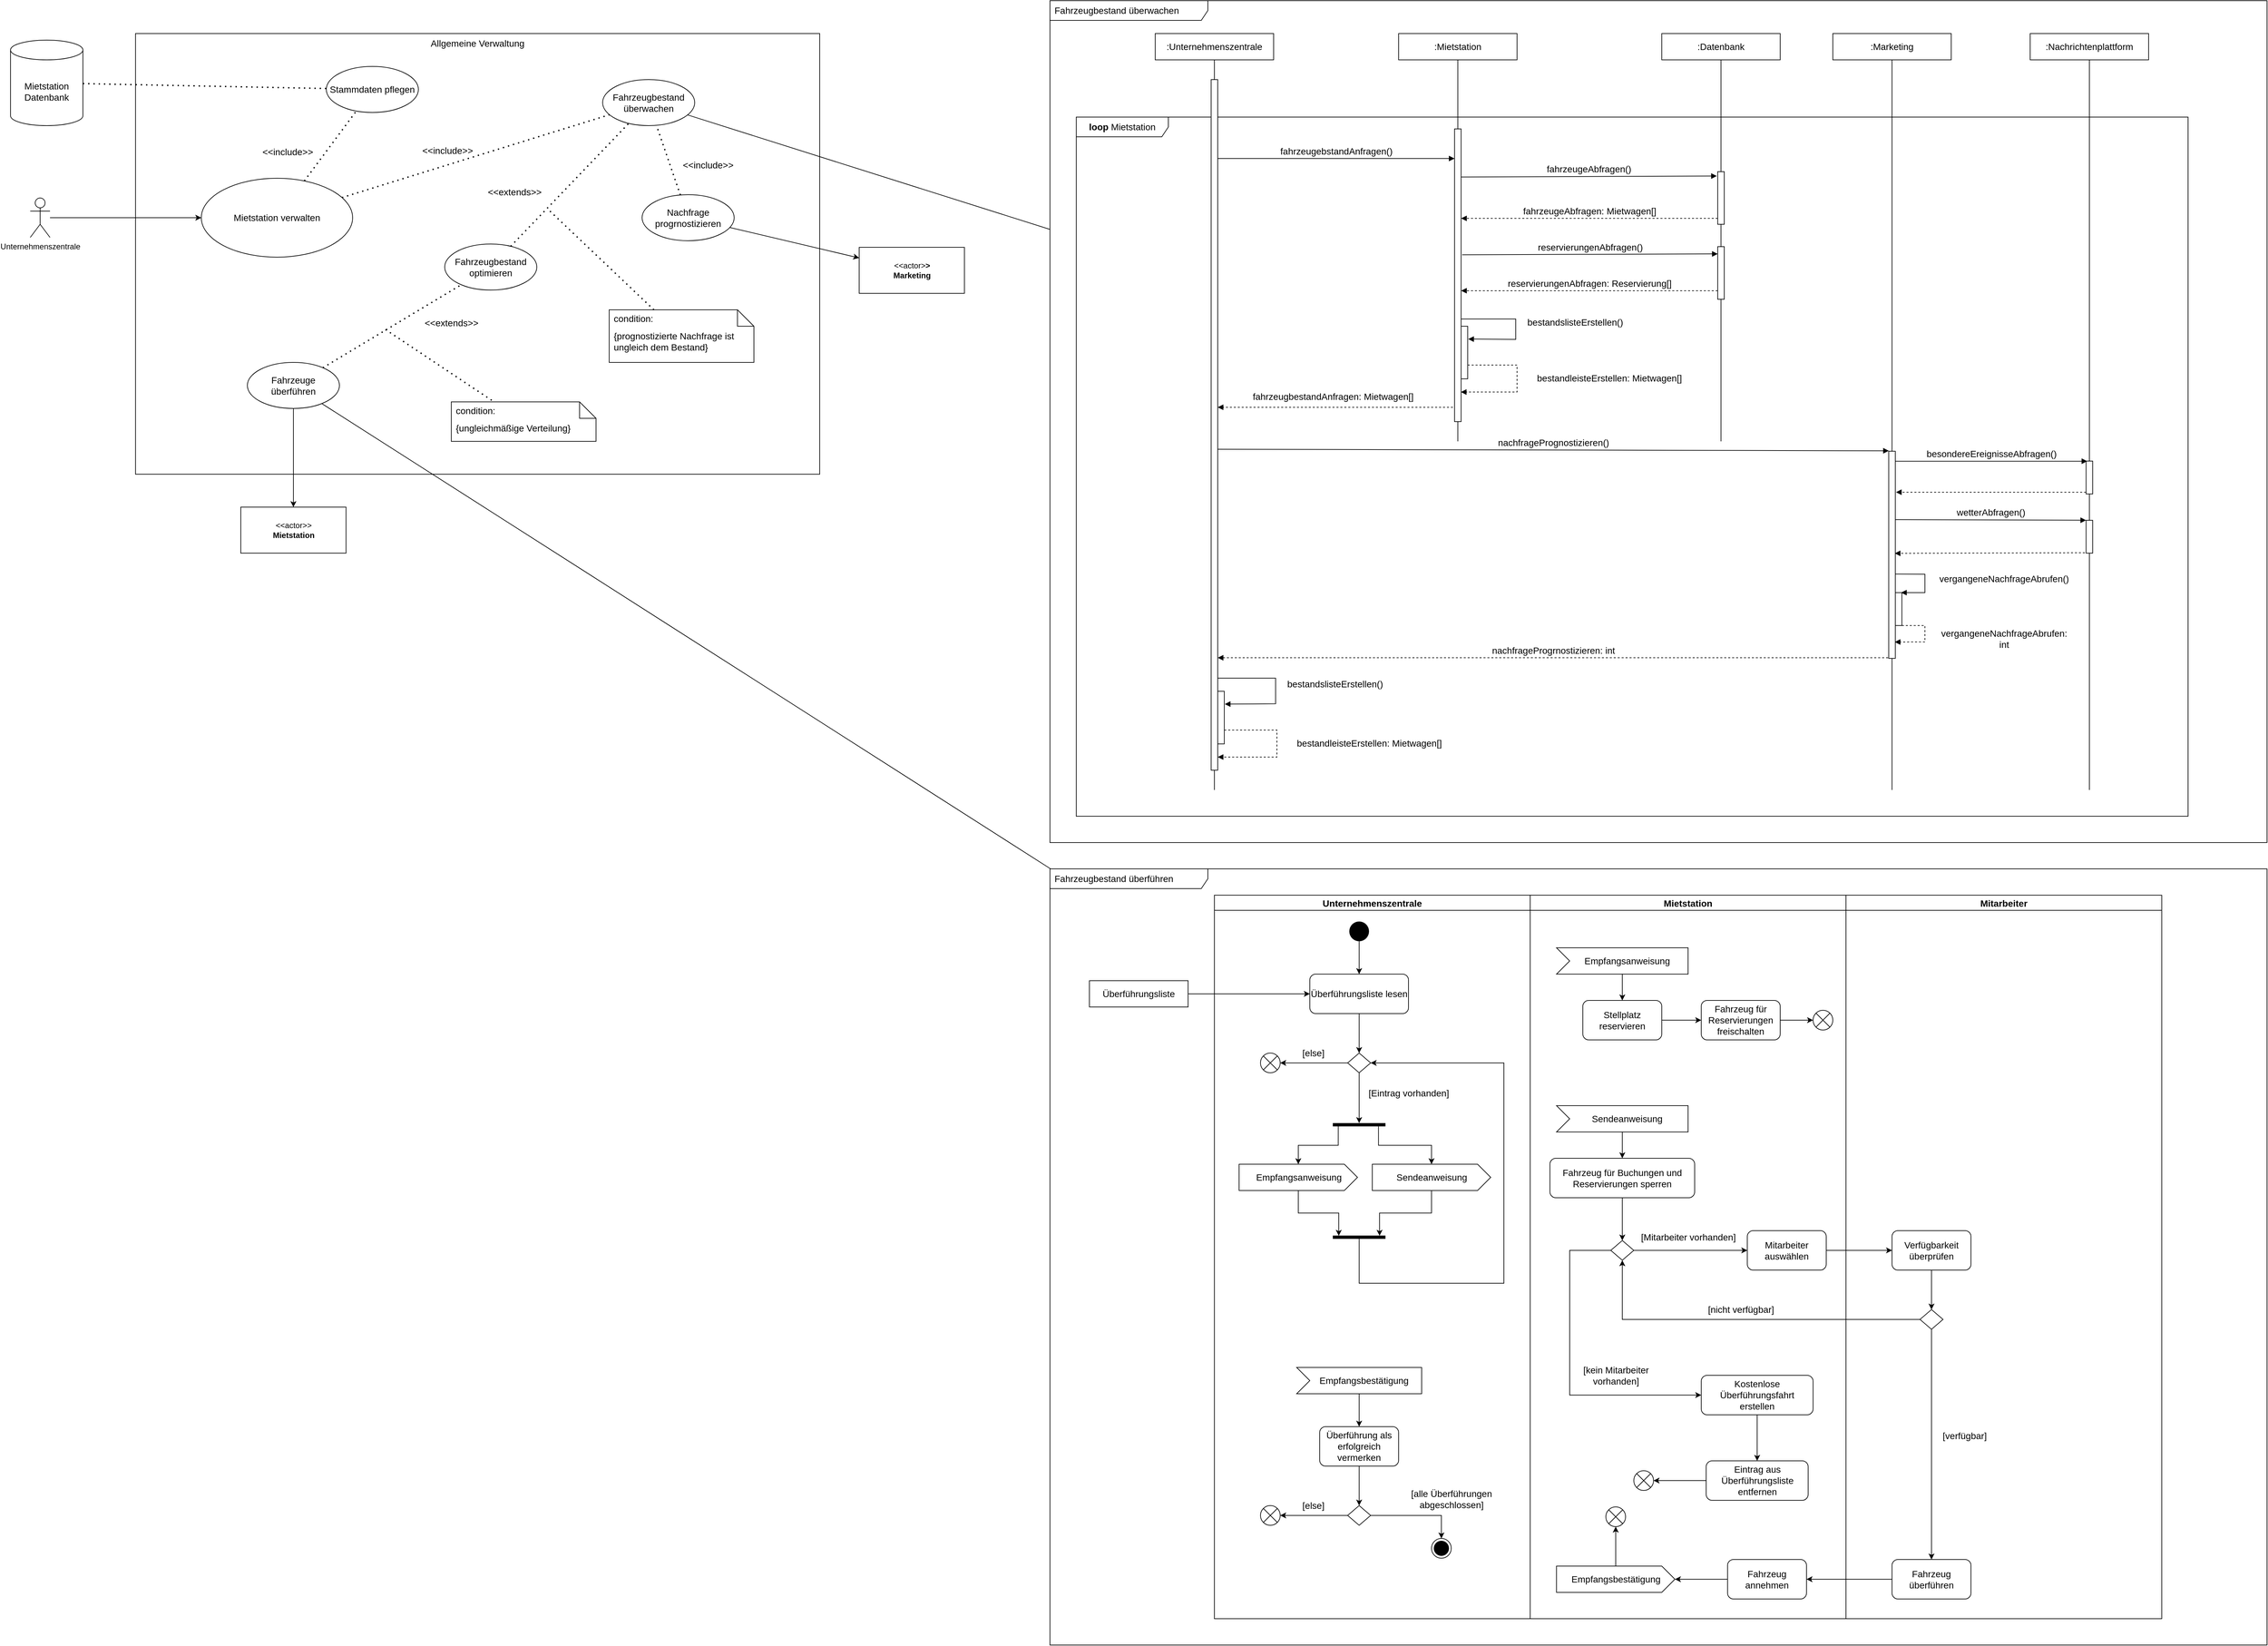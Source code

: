 <mxfile version="16.2.2" type="github">
  <diagram id="T9YhzOFRz3ybyIc2CFFb" name="Page-1">
    <mxGraphModel dx="3480" dy="1983" grid="1" gridSize="10" guides="1" tooltips="1" connect="1" arrows="1" fold="1" page="1" pageScale="1" pageWidth="4000" pageHeight="3000" math="0" shadow="0">
      <root>
        <mxCell id="0" />
        <mxCell id="1" parent="0" />
        <mxCell id="yq6vvfXI3uli9TNve_ER-16" value="Fahrzeugbestand überwachen" style="shape=umlFrame;whiteSpace=wrap;html=1;width=240;height=30;boundedLbl=1;verticalAlign=middle;align=left;spacingLeft=5;fontSize=14;" parent="1" vertex="1">
          <mxGeometry x="1630" y="40" width="1850" height="1280" as="geometry" />
        </mxCell>
        <mxCell id="yq6vvfXI3uli9TNve_ER-29" value="&lt;b&gt;loop&lt;/b&gt; Mietstation" style="shape=umlFrame;whiteSpace=wrap;html=1;fontSize=14;width=140;height=30;" parent="1" vertex="1">
          <mxGeometry x="1670" y="217" width="1690" height="1063" as="geometry" />
        </mxCell>
        <mxCell id="vpkyE2I-De3JcrigjXew-1" value="Unternehmenszentrale" style="shape=umlActor;verticalLabelPosition=bottom;verticalAlign=top;html=1;" parent="1" vertex="1">
          <mxGeometry x="80" y="340" width="30" height="60" as="geometry" />
        </mxCell>
        <mxCell id="vpkyE2I-De3JcrigjXew-2" value="Allgemeine Verwaltung" style="rounded=0;whiteSpace=wrap;html=1;verticalAlign=top;fontSize=14;" parent="1" vertex="1">
          <mxGeometry x="240" y="90" width="1040" height="670" as="geometry" />
        </mxCell>
        <mxCell id="vpkyE2I-De3JcrigjXew-8" value="Stammdaten pflegen" style="ellipse;whiteSpace=wrap;html=1;fontSize=14;" parent="1" vertex="1">
          <mxGeometry x="530" y="140" width="140" height="70" as="geometry" />
        </mxCell>
        <mxCell id="vpkyE2I-De3JcrigjXew-9" value="" style="endArrow=classic;html=1;rounded=0;fontSize=14;" parent="1" source="vpkyE2I-De3JcrigjXew-1" target="vpkyE2I-De3JcrigjXew-19" edge="1">
          <mxGeometry width="50" height="50" relative="1" as="geometry">
            <mxPoint x="680" y="440" as="sourcePoint" />
            <mxPoint x="300" y="269.861" as="targetPoint" />
          </mxGeometry>
        </mxCell>
        <mxCell id="vpkyE2I-De3JcrigjXew-10" value="Fahrzeugbestand überwachen" style="ellipse;whiteSpace=wrap;html=1;fontSize=14;" parent="1" vertex="1">
          <mxGeometry x="950" y="160" width="140" height="70" as="geometry" />
        </mxCell>
        <mxCell id="vpkyE2I-De3JcrigjXew-11" value="Fahrzeugbestand optimieren" style="ellipse;whiteSpace=wrap;html=1;fontSize=14;" parent="1" vertex="1">
          <mxGeometry x="710" y="410" width="140" height="70" as="geometry" />
        </mxCell>
        <mxCell id="vpkyE2I-De3JcrigjXew-12" value="Fahrzeuge überführen" style="ellipse;whiteSpace=wrap;html=1;fontSize=14;" parent="1" vertex="1">
          <mxGeometry x="410" y="590" width="140" height="70" as="geometry" />
        </mxCell>
        <mxCell id="vpkyE2I-De3JcrigjXew-13" value="&amp;lt;&amp;lt;include&amp;gt;&amp;gt;" style="endArrow=none;dashed=1;html=1;dashPattern=1 3;strokeWidth=2;rounded=0;fontSize=14;" parent="1" source="vpkyE2I-De3JcrigjXew-19" target="vpkyE2I-De3JcrigjXew-8" edge="1">
          <mxGeometry x="-0.706" y="48" width="50" height="50" relative="1" as="geometry">
            <mxPoint x="537.727" y="280" as="sourcePoint" />
            <mxPoint x="730" y="440" as="targetPoint" />
            <mxPoint x="1" as="offset" />
          </mxGeometry>
        </mxCell>
        <mxCell id="vpkyE2I-De3JcrigjXew-14" value="&amp;lt;&amp;lt;include&amp;gt;&amp;gt;" style="endArrow=none;dashed=1;html=1;dashPattern=1 3;strokeWidth=2;rounded=0;fontSize=14;" parent="1" source="vpkyE2I-De3JcrigjXew-19" target="vpkyE2I-De3JcrigjXew-10" edge="1">
          <mxGeometry x="-0.183" y="21" width="50" height="50" relative="1" as="geometry">
            <mxPoint x="610" y="348.133" as="sourcePoint" />
            <mxPoint x="730" y="440" as="targetPoint" />
            <mxPoint as="offset" />
          </mxGeometry>
        </mxCell>
        <mxCell id="vpkyE2I-De3JcrigjXew-16" value="&amp;lt;&amp;lt;extends&amp;gt;&amp;gt;" style="endArrow=none;dashed=1;html=1;dashPattern=1 3;strokeWidth=2;rounded=0;fontSize=14;" parent="1" source="vpkyE2I-De3JcrigjXew-12" target="vpkyE2I-De3JcrigjXew-11" edge="1">
          <mxGeometry x="0.65" y="-42" width="50" height="50" relative="1" as="geometry">
            <mxPoint x="680" y="490" as="sourcePoint" />
            <mxPoint x="730" y="440" as="targetPoint" />
            <mxPoint as="offset" />
          </mxGeometry>
        </mxCell>
        <mxCell id="vpkyE2I-De3JcrigjXew-17" value="&amp;lt;&amp;lt;include&amp;gt;&amp;gt;" style="endArrow=none;dashed=1;html=1;dashPattern=1 3;strokeWidth=2;rounded=0;fontSize=14;startArrow=none;" parent="1" source="yq6vvfXI3uli9TNve_ER-58" target="vpkyE2I-De3JcrigjXew-10" edge="1">
          <mxGeometry x="-0.474" y="-54" width="50" height="50" relative="1" as="geometry">
            <mxPoint x="680" y="490" as="sourcePoint" />
            <mxPoint x="596.707" y="420" as="targetPoint" />
            <mxPoint as="offset" />
          </mxGeometry>
        </mxCell>
        <mxCell id="vpkyE2I-De3JcrigjXew-19" value="Mietstation verwalten" style="ellipse;whiteSpace=wrap;html=1;fontSize=14;" parent="1" vertex="1">
          <mxGeometry x="340" y="310" width="230" height="120" as="geometry" />
        </mxCell>
        <mxCell id="vpkyE2I-De3JcrigjXew-20" value="{ungleichmäßige Verteilung}" style="shape=note2;boundedLbl=1;whiteSpace=wrap;html=1;size=25;verticalAlign=top;align=left;spacingLeft=5;fontSize=14;" parent="1" vertex="1">
          <mxGeometry x="720" y="650" width="220" height="60" as="geometry" />
        </mxCell>
        <mxCell id="vpkyE2I-De3JcrigjXew-21" value="condition:" style="resizeWidth=1;part=1;strokeColor=none;fillColor=none;align=left;spacingLeft=5;fontSize=14;" parent="vpkyE2I-De3JcrigjXew-20" vertex="1">
          <mxGeometry width="220" height="25" relative="1" as="geometry" />
        </mxCell>
        <mxCell id="vpkyE2I-De3JcrigjXew-22" value="" style="endArrow=none;dashed=1;html=1;dashPattern=1 3;strokeWidth=2;rounded=0;fontSize=14;startArrow=none;startFill=0;" parent="1" target="vpkyE2I-De3JcrigjXew-20" edge="1">
          <mxGeometry width="50" height="50" relative="1" as="geometry">
            <mxPoint x="620" y="540" as="sourcePoint" />
            <mxPoint x="730" y="440" as="targetPoint" />
          </mxGeometry>
        </mxCell>
        <mxCell id="vpkyE2I-De3JcrigjXew-23" value="{prognostizierte Nachfrage ist ungleich dem Bestand}" style="shape=note2;boundedLbl=1;whiteSpace=wrap;html=1;size=25;verticalAlign=top;align=left;spacingLeft=5;fontSize=14;" parent="1" vertex="1">
          <mxGeometry x="960" y="510" width="220" height="80" as="geometry" />
        </mxCell>
        <mxCell id="vpkyE2I-De3JcrigjXew-24" value="condition:" style="resizeWidth=1;part=1;strokeColor=none;fillColor=none;align=left;spacingLeft=5;fontSize=14;" parent="vpkyE2I-De3JcrigjXew-23" vertex="1">
          <mxGeometry width="220" height="25" relative="1" as="geometry" />
        </mxCell>
        <mxCell id="vpkyE2I-De3JcrigjXew-25" value="" style="endArrow=none;dashed=1;html=1;dashPattern=1 3;strokeWidth=2;rounded=0;fontSize=14;" parent="1" target="vpkyE2I-De3JcrigjXew-23" edge="1">
          <mxGeometry width="50" height="50" relative="1" as="geometry">
            <mxPoint x="870" y="360" as="sourcePoint" />
            <mxPoint x="790" y="480" as="targetPoint" />
          </mxGeometry>
        </mxCell>
        <mxCell id="yq6vvfXI3uli9TNve_ER-6" value="&amp;lt;&amp;lt;actor&amp;gt;&amp;gt;&lt;br&gt;&lt;b&gt;Mietstation&lt;/b&gt;" style="text;html=1;align=center;verticalAlign=middle;dashed=0;fillColor=#ffffff;strokeColor=#000000;" parent="1" vertex="1">
          <mxGeometry x="400" y="810" width="160" height="70" as="geometry" />
        </mxCell>
        <mxCell id="yq6vvfXI3uli9TNve_ER-11" value="&lt;div&gt;Mietstation&lt;br&gt;&lt;/div&gt;&lt;div&gt;Datenbank&lt;/div&gt;" style="shape=cylinder3;whiteSpace=wrap;html=1;boundedLbl=1;backgroundOutline=1;size=15;fontSize=14;" parent="1" vertex="1">
          <mxGeometry x="50" y="100" width="110" height="130" as="geometry" />
        </mxCell>
        <mxCell id="yq6vvfXI3uli9TNve_ER-12" value="" style="endArrow=none;dashed=1;html=1;dashPattern=1 3;strokeWidth=2;rounded=0;fontSize=14;" parent="1" source="yq6vvfXI3uli9TNve_ER-11" target="vpkyE2I-De3JcrigjXew-8" edge="1">
          <mxGeometry width="50" height="50" relative="1" as="geometry">
            <mxPoint x="520" y="260" as="sourcePoint" />
            <mxPoint x="570" y="210" as="targetPoint" />
          </mxGeometry>
        </mxCell>
        <mxCell id="yq6vvfXI3uli9TNve_ER-14" value="" style="endArrow=none;html=1;rounded=0;fontSize=14;" parent="1" source="yq6vvfXI3uli9TNve_ER-16" target="vpkyE2I-De3JcrigjXew-10" edge="1">
          <mxGeometry width="50" height="50" relative="1" as="geometry">
            <mxPoint x="1420" y="500" as="sourcePoint" />
            <mxPoint x="1470" y="450" as="targetPoint" />
          </mxGeometry>
        </mxCell>
        <mxCell id="yq6vvfXI3uli9TNve_ER-18" value=":Unternehmenszentrale" style="shape=umlLifeline;perimeter=lifelinePerimeter;whiteSpace=wrap;html=1;container=1;collapsible=0;recursiveResize=0;outlineConnect=0;lifelineDashed=0;fontSize=14;" parent="1" vertex="1">
          <mxGeometry x="1790" y="90" width="180" height="1150" as="geometry" />
        </mxCell>
        <mxCell id="yq6vvfXI3uli9TNve_ER-26" value="" style="html=1;points=[];perimeter=orthogonalPerimeter;fontSize=14;" parent="yq6vvfXI3uli9TNve_ER-18" vertex="1">
          <mxGeometry x="85" y="70" width="10" height="1050" as="geometry" />
        </mxCell>
        <mxCell id="r1F3VeMLsiypCF-icZ0z-3" value="" style="html=1;points=[];perimeter=orthogonalPerimeter;fontSize=14;" vertex="1" parent="yq6vvfXI3uli9TNve_ER-18">
          <mxGeometry x="95" y="1000" width="10" height="80" as="geometry" />
        </mxCell>
        <mxCell id="r1F3VeMLsiypCF-icZ0z-1" value="bestandslisteErstellen()" style="html=1;verticalAlign=bottom;labelBackgroundColor=none;endArrow=block;endFill=1;rounded=0;fontSize=14;entryX=1.08;entryY=0.243;entryDx=0;entryDy=0;entryPerimeter=0;" edge="1" target="r1F3VeMLsiypCF-icZ0z-3" parent="yq6vvfXI3uli9TNve_ER-18" source="yq6vvfXI3uli9TNve_ER-26">
          <mxGeometry x="0.059" y="90" width="160" relative="1" as="geometry">
            <mxPoint x="2260" y="1050" as="sourcePoint" />
            <mxPoint x="118" y="991" as="targetPoint" />
            <Array as="points">
              <mxPoint x="183" y="980" />
              <mxPoint x="183" y="1019" />
            </Array>
            <mxPoint as="offset" />
          </mxGeometry>
        </mxCell>
        <mxCell id="r1F3VeMLsiypCF-icZ0z-2" value="bestandleisteErstellen: Mietwagen[]" style="html=1;verticalAlign=bottom;labelBackgroundColor=none;endArrow=block;endFill=1;dashed=1;rounded=0;fontSize=14;exitX=1;exitY=0.738;exitDx=0;exitDy=0;exitPerimeter=0;" edge="1" source="r1F3VeMLsiypCF-icZ0z-3" parent="yq6vvfXI3uli9TNve_ER-18" target="yq6vvfXI3uli9TNve_ER-26">
          <mxGeometry x="0.053" y="140" width="160" relative="1" as="geometry">
            <mxPoint x="75" y="991" as="sourcePoint" />
            <mxPoint x="2259.6" y="1161.055" as="targetPoint" />
            <Array as="points">
              <mxPoint x="185" y="1059" />
              <mxPoint x="185" y="1100" />
            </Array>
            <mxPoint as="offset" />
          </mxGeometry>
        </mxCell>
        <mxCell id="yq6vvfXI3uli9TNve_ER-19" value=":Mietstation" style="shape=umlLifeline;perimeter=lifelinePerimeter;whiteSpace=wrap;html=1;container=1;collapsible=0;recursiveResize=0;outlineConnect=0;lifelineDashed=0;fontSize=14;" parent="1" vertex="1">
          <mxGeometry x="2160" y="90" width="180" height="620" as="geometry" />
        </mxCell>
        <mxCell id="yq6vvfXI3uli9TNve_ER-27" value="" style="html=1;points=[];perimeter=orthogonalPerimeter;fontSize=14;" parent="yq6vvfXI3uli9TNve_ER-19" vertex="1">
          <mxGeometry x="85" y="145" width="10" height="445" as="geometry" />
        </mxCell>
        <mxCell id="yq6vvfXI3uli9TNve_ER-37" value="bestandslisteErstellen()" style="html=1;verticalAlign=bottom;labelBackgroundColor=none;endArrow=block;endFill=1;rounded=0;fontSize=14;entryX=1.08;entryY=0.243;entryDx=0;entryDy=0;entryPerimeter=0;" parent="yq6vvfXI3uli9TNve_ER-19" source="yq6vvfXI3uli9TNve_ER-27" target="yq6vvfXI3uli9TNve_ER-40" edge="1">
          <mxGeometry x="0.059" y="90" width="160" relative="1" as="geometry">
            <mxPoint x="113" y="434" as="sourcePoint" />
            <mxPoint x="113" y="465" as="targetPoint" />
            <Array as="points">
              <mxPoint x="178" y="434" />
              <mxPoint x="178" y="465" />
            </Array>
            <mxPoint as="offset" />
          </mxGeometry>
        </mxCell>
        <mxCell id="yq6vvfXI3uli9TNve_ER-40" value="" style="html=1;points=[];perimeter=orthogonalPerimeter;fontSize=14;" parent="yq6vvfXI3uli9TNve_ER-19" vertex="1">
          <mxGeometry x="95" y="445" width="10" height="80" as="geometry" />
        </mxCell>
        <mxCell id="yq6vvfXI3uli9TNve_ER-41" value="bestandleisteErstellen: Mietwagen[]" style="html=1;verticalAlign=bottom;labelBackgroundColor=none;endArrow=block;endFill=1;dashed=1;rounded=0;fontSize=14;exitX=1;exitY=0.738;exitDx=0;exitDy=0;exitPerimeter=0;entryX=0.96;entryY=0.899;entryDx=0;entryDy=0;entryPerimeter=0;" parent="yq6vvfXI3uli9TNve_ER-19" source="yq6vvfXI3uli9TNve_ER-40" target="yq6vvfXI3uli9TNve_ER-27" edge="1">
          <mxGeometry x="0.053" y="140" width="160" relative="1" as="geometry">
            <mxPoint x="70" y="465" as="sourcePoint" />
            <mxPoint x="230" y="465" as="targetPoint" />
            <Array as="points">
              <mxPoint x="180" y="504" />
              <mxPoint x="180" y="545" />
            </Array>
            <mxPoint as="offset" />
          </mxGeometry>
        </mxCell>
        <mxCell id="yq6vvfXI3uli9TNve_ER-20" value=":Datenbank" style="shape=umlLifeline;perimeter=lifelinePerimeter;whiteSpace=wrap;html=1;container=1;collapsible=0;recursiveResize=0;outlineConnect=0;lifelineDashed=0;fontSize=14;" parent="1" vertex="1">
          <mxGeometry x="2560" y="90" width="180" height="620" as="geometry" />
        </mxCell>
        <mxCell id="yq6vvfXI3uli9TNve_ER-33" value="" style="html=1;points=[];perimeter=orthogonalPerimeter;fontSize=14;" parent="yq6vvfXI3uli9TNve_ER-20" vertex="1">
          <mxGeometry x="85" y="324" width="10" height="80" as="geometry" />
        </mxCell>
        <mxCell id="yq6vvfXI3uli9TNve_ER-36" value="reservierungenAbfragen()" style="html=1;verticalAlign=bottom;labelBackgroundColor=none;endArrow=block;endFill=1;rounded=0;fontSize=14;exitX=1.167;exitY=0.43;exitDx=0;exitDy=0;exitPerimeter=0;" parent="yq6vvfXI3uli9TNve_ER-20" edge="1">
          <mxGeometry width="160" relative="1" as="geometry">
            <mxPoint x="-303.33" y="336.35" as="sourcePoint" />
            <mxPoint x="85" y="335.0" as="targetPoint" />
          </mxGeometry>
        </mxCell>
        <mxCell id="yq6vvfXI3uli9TNve_ER-70" value="" style="html=1;points=[];perimeter=orthogonalPerimeter;fontSize=14;" parent="yq6vvfXI3uli9TNve_ER-20" vertex="1">
          <mxGeometry x="85" y="210" width="10" height="80" as="geometry" />
        </mxCell>
        <mxCell id="yq6vvfXI3uli9TNve_ER-28" value="fahrzeugebstandAnfragen()" style="html=1;verticalAlign=bottom;labelBackgroundColor=none;endArrow=block;endFill=1;rounded=0;fontSize=14;" parent="1" edge="1">
          <mxGeometry width="160" relative="1" as="geometry">
            <mxPoint x="1885" y="280.0" as="sourcePoint" />
            <mxPoint x="2245" y="280.0" as="targetPoint" />
          </mxGeometry>
        </mxCell>
        <mxCell id="yq6vvfXI3uli9TNve_ER-32" value="fahrzeugeAbfragen()" style="html=1;verticalAlign=bottom;labelBackgroundColor=none;endArrow=block;endFill=1;rounded=0;fontSize=14;entryX=-0.133;entryY=0.02;entryDx=0;entryDy=0;entryPerimeter=0;exitX=1;exitY=0.153;exitDx=0;exitDy=0;exitPerimeter=0;" parent="1" edge="1">
          <mxGeometry width="160" relative="1" as="geometry">
            <mxPoint x="2255" y="308.085" as="sourcePoint" />
            <mxPoint x="2643.67" y="306.6" as="targetPoint" />
          </mxGeometry>
        </mxCell>
        <mxCell id="yq6vvfXI3uli9TNve_ER-34" value="fahrzeugeAbfragen: Mietwagen[]" style="html=1;verticalAlign=bottom;labelBackgroundColor=none;endArrow=block;endFill=1;dashed=1;rounded=0;fontSize=14;" parent="1" edge="1">
          <mxGeometry width="160" relative="1" as="geometry">
            <mxPoint x="2645" y="371" as="sourcePoint" />
            <mxPoint x="2255" y="371" as="targetPoint" />
            <Array as="points">
              <mxPoint x="2370" y="371" />
            </Array>
          </mxGeometry>
        </mxCell>
        <mxCell id="yq6vvfXI3uli9TNve_ER-35" value="reservierungenAbfragen: Reservierung[]" style="html=1;verticalAlign=bottom;labelBackgroundColor=none;endArrow=block;endFill=1;dashed=1;rounded=0;fontSize=14;" parent="1" edge="1">
          <mxGeometry width="160" relative="1" as="geometry">
            <mxPoint x="2645" y="481" as="sourcePoint" />
            <mxPoint x="2255" y="481" as="targetPoint" />
            <Array as="points">
              <mxPoint x="2330" y="481" />
            </Array>
          </mxGeometry>
        </mxCell>
        <mxCell id="yq6vvfXI3uli9TNve_ER-38" value="" style="html=1;verticalAlign=bottom;labelBackgroundColor=none;endArrow=block;endFill=1;dashed=1;rounded=0;fontSize=14;exitX=-0.25;exitY=0.951;exitDx=0;exitDy=0;exitPerimeter=0;" parent="1" source="yq6vvfXI3uli9TNve_ER-27" target="yq6vvfXI3uli9TNve_ER-26" edge="1">
          <mxGeometry width="160" relative="1" as="geometry">
            <mxPoint x="2150" y="420" as="sourcePoint" />
            <mxPoint x="2310" y="420" as="targetPoint" />
          </mxGeometry>
        </mxCell>
        <mxCell id="yq6vvfXI3uli9TNve_ER-39" value="fahrzeugbestandAnfragen: Mietwagen[]" style="edgeLabel;html=1;align=center;verticalAlign=middle;resizable=0;points=[];fontSize=14;" parent="yq6vvfXI3uli9TNve_ER-38" vertex="1" connectable="0">
          <mxGeometry x="0.156" y="-1" relative="1" as="geometry">
            <mxPoint x="24" y="-15" as="offset" />
          </mxGeometry>
        </mxCell>
        <mxCell id="yq6vvfXI3uli9TNve_ER-42" value="nachfragePrognostizieren()" style="html=1;verticalAlign=bottom;labelBackgroundColor=none;endArrow=block;endFill=1;rounded=0;fontSize=14;entryX=0.009;entryY=-0.002;entryDx=0;entryDy=0;entryPerimeter=0;" parent="1" target="yq6vvfXI3uli9TNve_ER-44" edge="1">
          <mxGeometry width="160" relative="1" as="geometry">
            <mxPoint x="1885" y="722" as="sourcePoint" />
            <mxPoint x="2935" y="722" as="targetPoint" />
          </mxGeometry>
        </mxCell>
        <mxCell id="yq6vvfXI3uli9TNve_ER-43" value=":Marketing" style="shape=umlLifeline;perimeter=lifelinePerimeter;whiteSpace=wrap;html=1;container=1;collapsible=0;recursiveResize=0;outlineConnect=0;lifelineDashed=0;fontSize=14;" parent="1" vertex="1">
          <mxGeometry x="2820" y="90" width="180" height="1150" as="geometry" />
        </mxCell>
        <mxCell id="yq6vvfXI3uli9TNve_ER-44" value="" style="html=1;points=[];perimeter=orthogonalPerimeter;fontSize=14;" parent="yq6vvfXI3uli9TNve_ER-43" vertex="1">
          <mxGeometry x="85" y="635" width="10" height="315" as="geometry" />
        </mxCell>
        <mxCell id="yq6vvfXI3uli9TNve_ER-53" value="" style="html=1;points=[];perimeter=orthogonalPerimeter;fontSize=14;" parent="yq6vvfXI3uli9TNve_ER-43" vertex="1">
          <mxGeometry x="95" y="850" width="10" height="50" as="geometry" />
        </mxCell>
        <mxCell id="yq6vvfXI3uli9TNve_ER-54" value="vergangeneNachfrageAbrufen()" style="html=1;verticalAlign=bottom;labelBackgroundColor=none;endArrow=block;endFill=1;rounded=0;fontSize=14;entryX=0.875;entryY=0;entryDx=0;entryDy=0;entryPerimeter=0;exitX=1.039;exitY=0.593;exitDx=0;exitDy=0;exitPerimeter=0;" parent="yq6vvfXI3uli9TNve_ER-43" source="yq6vvfXI3uli9TNve_ER-44" target="yq6vvfXI3uli9TNve_ER-53" edge="1">
          <mxGeometry x="0.15" y="120" width="160" relative="1" as="geometry">
            <mxPoint x="100" y="820" as="sourcePoint" />
            <mxPoint x="250" y="820" as="targetPoint" />
            <Array as="points">
              <mxPoint x="140" y="822" />
              <mxPoint x="140" y="850" />
            </Array>
            <mxPoint as="offset" />
          </mxGeometry>
        </mxCell>
        <mxCell id="yq6vvfXI3uli9TNve_ER-55" value="&lt;div&gt;vergangeneNachfrageAbrufen:&lt;/div&gt;&lt;div&gt;int&lt;br&gt;&lt;/div&gt;" style="html=1;verticalAlign=bottom;labelBackgroundColor=none;endArrow=block;endFill=1;dashed=1;rounded=0;fontSize=14;entryX=0.917;entryY=0.921;entryDx=0;entryDy=0;entryPerimeter=0;" parent="yq6vvfXI3uli9TNve_ER-43" target="yq6vvfXI3uli9TNve_ER-44" edge="1">
          <mxGeometry x="0.134" y="121" width="160" relative="1" as="geometry">
            <mxPoint x="105" y="900" as="sourcePoint" />
            <mxPoint x="265" y="900" as="targetPoint" />
            <Array as="points">
              <mxPoint x="140" y="900" />
              <mxPoint x="140" y="925" />
            </Array>
            <mxPoint x="120" y="-106" as="offset" />
          </mxGeometry>
        </mxCell>
        <mxCell id="yq6vvfXI3uli9TNve_ER-46" value=":Nachrichtenplattform" style="shape=umlLifeline;perimeter=lifelinePerimeter;whiteSpace=wrap;html=1;container=1;collapsible=0;recursiveResize=0;outlineConnect=0;lifelineDashed=0;fontSize=14;" parent="1" vertex="1">
          <mxGeometry x="3120" y="90" width="180" height="1150" as="geometry" />
        </mxCell>
        <mxCell id="yq6vvfXI3uli9TNve_ER-47" value="" style="html=1;points=[];perimeter=orthogonalPerimeter;fontSize=14;" parent="yq6vvfXI3uli9TNve_ER-46" vertex="1">
          <mxGeometry x="85" y="650" width="10" height="50" as="geometry" />
        </mxCell>
        <mxCell id="yq6vvfXI3uli9TNve_ER-52" value="" style="html=1;points=[];perimeter=orthogonalPerimeter;fontSize=14;" parent="yq6vvfXI3uli9TNve_ER-46" vertex="1">
          <mxGeometry x="85" y="740" width="10" height="50" as="geometry" />
        </mxCell>
        <mxCell id="yq6vvfXI3uli9TNve_ER-48" value="besondereEreignisseAbfragen()" style="html=1;verticalAlign=bottom;labelBackgroundColor=none;endArrow=block;endFill=1;rounded=0;fontSize=14;entryX=0.178;entryY=0.004;entryDx=0;entryDy=0;entryPerimeter=0;" parent="1" source="yq6vvfXI3uli9TNve_ER-44" target="yq6vvfXI3uli9TNve_ER-47" edge="1">
          <mxGeometry width="160" relative="1" as="geometry">
            <mxPoint x="2950" y="770" as="sourcePoint" />
            <mxPoint x="3110" y="770" as="targetPoint" />
          </mxGeometry>
        </mxCell>
        <mxCell id="yq6vvfXI3uli9TNve_ER-49" value="" style="html=1;verticalAlign=bottom;labelBackgroundColor=none;endArrow=block;endFill=1;dashed=1;rounded=0;fontSize=14;entryX=1.1;entryY=0.198;entryDx=0;entryDy=0;entryPerimeter=0;" parent="1" source="yq6vvfXI3uli9TNve_ER-47" target="yq6vvfXI3uli9TNve_ER-44" edge="1">
          <mxGeometry width="160" relative="1" as="geometry">
            <mxPoint x="3210" y="787.34" as="sourcePoint" />
            <mxPoint x="2945" y="787.34" as="targetPoint" />
          </mxGeometry>
        </mxCell>
        <mxCell id="yq6vvfXI3uli9TNve_ER-50" value="wetterAbfragen()" style="html=1;verticalAlign=bottom;labelBackgroundColor=none;endArrow=block;endFill=1;rounded=0;fontSize=14;exitX=0.946;exitY=0.33;exitDx=0;exitDy=0;exitPerimeter=0;" parent="1" source="yq6vvfXI3uli9TNve_ER-44" edge="1">
          <mxGeometry width="160" relative="1" as="geometry">
            <mxPoint x="2946.04" y="829.96" as="sourcePoint" />
            <mxPoint x="3205" y="829.96" as="targetPoint" />
          </mxGeometry>
        </mxCell>
        <mxCell id="yq6vvfXI3uli9TNve_ER-51" value="" style="html=1;verticalAlign=bottom;labelBackgroundColor=none;endArrow=block;endFill=1;dashed=1;rounded=0;fontSize=14;exitX=-0.193;exitY=0.886;exitDx=0;exitDy=0;exitPerimeter=0;entryX=0.918;entryY=0.493;entryDx=0;entryDy=0;entryPerimeter=0;" parent="1" target="yq6vvfXI3uli9TNve_ER-44" edge="1">
          <mxGeometry width="160" relative="1" as="geometry">
            <mxPoint x="3203.07" y="879.34" as="sourcePoint" />
            <mxPoint x="2945" y="879.34" as="targetPoint" />
          </mxGeometry>
        </mxCell>
        <mxCell id="yq6vvfXI3uli9TNve_ER-56" value="nachfrageProgrnostizieren: int" style="html=1;verticalAlign=bottom;labelBackgroundColor=none;endArrow=block;endFill=1;dashed=1;rounded=0;fontSize=14;exitX=-0.1;exitY=0.997;exitDx=0;exitDy=0;exitPerimeter=0;" parent="1" source="yq6vvfXI3uli9TNve_ER-44" target="yq6vvfXI3uli9TNve_ER-26" edge="1">
          <mxGeometry width="160" relative="1" as="geometry">
            <mxPoint x="2590" y="850" as="sourcePoint" />
            <mxPoint x="2750" y="850" as="targetPoint" />
          </mxGeometry>
        </mxCell>
        <mxCell id="yq6vvfXI3uli9TNve_ER-58" value="Nachfrage progrnostizieren" style="ellipse;whiteSpace=wrap;html=1;fontSize=14;" parent="1" vertex="1">
          <mxGeometry x="1010" y="335" width="140" height="70" as="geometry" />
        </mxCell>
        <mxCell id="yq6vvfXI3uli9TNve_ER-61" value="" style="endArrow=none;dashed=1;html=1;dashPattern=1 3;strokeWidth=2;rounded=0;fontSize=14;" parent="1" source="vpkyE2I-De3JcrigjXew-11" target="vpkyE2I-De3JcrigjXew-10" edge="1">
          <mxGeometry width="50" height="50" relative="1" as="geometry">
            <mxPoint x="846.531" y="520.99" as="sourcePoint" />
            <mxPoint x="973.595" y="259.025" as="targetPoint" />
          </mxGeometry>
        </mxCell>
        <mxCell id="yq6vvfXI3uli9TNve_ER-62" value="&amp;lt;&amp;lt;extends&amp;gt;&amp;gt;" style="edgeLabel;html=1;align=center;verticalAlign=middle;resizable=0;points=[];fontSize=14;" parent="yq6vvfXI3uli9TNve_ER-61" vertex="1" connectable="0">
          <mxGeometry x="-0.104" y="-2" relative="1" as="geometry">
            <mxPoint x="-76" as="offset" />
          </mxGeometry>
        </mxCell>
        <mxCell id="yq6vvfXI3uli9TNve_ER-63" value="&lt;div&gt;&amp;lt;&amp;lt;actor&amp;gt;&lt;b&gt;&amp;gt;&lt;/b&gt;&lt;/div&gt;&lt;div&gt;&lt;b&gt;Marketing&lt;br&gt;&lt;/b&gt;&lt;/div&gt;" style="text;html=1;align=center;verticalAlign=middle;dashed=0;fillColor=#ffffff;strokeColor=#000000;" parent="1" vertex="1">
          <mxGeometry x="1340" y="415" width="160" height="70" as="geometry" />
        </mxCell>
        <mxCell id="yq6vvfXI3uli9TNve_ER-65" value="" style="endArrow=classic;html=1;rounded=0;fontSize=14;" parent="1" source="yq6vvfXI3uli9TNve_ER-58" target="yq6vvfXI3uli9TNve_ER-63" edge="1">
          <mxGeometry width="50" height="50" relative="1" as="geometry">
            <mxPoint x="1140" y="398.75" as="sourcePoint" />
            <mxPoint x="1370" y="398.75" as="targetPoint" />
          </mxGeometry>
        </mxCell>
        <mxCell id="yq6vvfXI3uli9TNve_ER-66" value="" style="endArrow=classic;html=1;rounded=0;fontSize=14;" parent="1" source="vpkyE2I-De3JcrigjXew-12" target="yq6vvfXI3uli9TNve_ER-6" edge="1">
          <mxGeometry width="50" height="50" relative="1" as="geometry">
            <mxPoint x="669.998" y="799.996" as="sourcePoint" />
            <mxPoint x="1071.84" y="847.565" as="targetPoint" />
          </mxGeometry>
        </mxCell>
        <mxCell id="yq6vvfXI3uli9TNve_ER-73" value="" style="endArrow=none;html=1;rounded=0;fontSize=14;" parent="1" source="yq6vvfXI3uli9TNve_ER-167" target="vpkyE2I-De3JcrigjXew-12" edge="1">
          <mxGeometry width="50" height="50" relative="1" as="geometry">
            <mxPoint x="1630" y="1303.907" as="sourcePoint" />
            <mxPoint x="1810" y="850" as="targetPoint" />
          </mxGeometry>
        </mxCell>
        <mxCell id="yq6vvfXI3uli9TNve_ER-74" value="Unternehmenszentrale" style="swimlane;fontSize=14;" parent="1" vertex="1">
          <mxGeometry x="1880" y="1400" width="480" height="1100" as="geometry" />
        </mxCell>
        <mxCell id="yq6vvfXI3uli9TNve_ER-77" value="" style="ellipse;fillColor=#000000;strokeColor=none;fontSize=14;" parent="yq6vvfXI3uli9TNve_ER-74" vertex="1">
          <mxGeometry x="205" y="40" width="30" height="30" as="geometry" />
        </mxCell>
        <mxCell id="yq6vvfXI3uli9TNve_ER-123" value="[else]" style="edgeStyle=orthogonalEdgeStyle;rounded=0;orthogonalLoop=1;jettySize=auto;html=1;fontSize=14;endArrow=classic;endFill=1;" parent="yq6vvfXI3uli9TNve_ER-74" source="yq6vvfXI3uli9TNve_ER-83" target="yq6vvfXI3uli9TNve_ER-120" edge="1">
          <mxGeometry x="0.024" y="-15" relative="1" as="geometry">
            <mxPoint as="offset" />
          </mxGeometry>
        </mxCell>
        <mxCell id="yq6vvfXI3uli9TNve_ER-83" value="" style="rhombus;whiteSpace=wrap;html=1;fontSize=14;" parent="yq6vvfXI3uli9TNve_ER-74" vertex="1">
          <mxGeometry x="202.5" y="240" width="35" height="30" as="geometry" />
        </mxCell>
        <mxCell id="yq6vvfXI3uli9TNve_ER-105" style="edgeStyle=orthogonalEdgeStyle;rounded=0;orthogonalLoop=1;jettySize=auto;html=1;entryX=0.934;entryY=0.112;entryDx=0;entryDy=0;entryPerimeter=0;fontSize=14;endArrow=classic;endFill=1;" parent="yq6vvfXI3uli9TNve_ER-74" source="yq6vvfXI3uli9TNve_ER-95" target="yq6vvfXI3uli9TNve_ER-104" edge="1">
          <mxGeometry relative="1" as="geometry" />
        </mxCell>
        <mxCell id="yq6vvfXI3uli9TNve_ER-95" value="Empfangsanweisung" style="html=1;shape=mxgraph.infographic.ribbonSimple;notch1=0;notch2=20;align=center;verticalAlign=middle;fontSize=14;fontStyle=0;fillColor=#FFFFFF;" parent="yq6vvfXI3uli9TNve_ER-74" vertex="1">
          <mxGeometry x="37.5" y="409" width="180" height="40" as="geometry" />
        </mxCell>
        <mxCell id="yq6vvfXI3uli9TNve_ER-102" style="edgeStyle=orthogonalEdgeStyle;rounded=0;orthogonalLoop=1;jettySize=auto;html=1;fontSize=14;endArrow=classic;endFill=1;exitX=0.244;exitY=0.103;exitDx=0;exitDy=0;exitPerimeter=0;" parent="yq6vvfXI3uli9TNve_ER-74" source="yq6vvfXI3uli9TNve_ER-100" target="yq6vvfXI3uli9TNve_ER-95" edge="1">
          <mxGeometry relative="1" as="geometry" />
        </mxCell>
        <mxCell id="yq6vvfXI3uli9TNve_ER-103" style="edgeStyle=orthogonalEdgeStyle;rounded=0;orthogonalLoop=1;jettySize=auto;html=1;fontSize=14;endArrow=classic;endFill=1;exitX=-0.033;exitY=0.867;exitDx=0;exitDy=0;exitPerimeter=0;" parent="yq6vvfXI3uli9TNve_ER-74" source="yq6vvfXI3uli9TNve_ER-100" target="yq6vvfXI3uli9TNve_ER-94" edge="1">
          <mxGeometry relative="1" as="geometry" />
        </mxCell>
        <mxCell id="yq6vvfXI3uli9TNve_ER-100" value="" style="html=1;points=[];perimeter=orthogonalPerimeter;fillColor=#000000;strokeColor=none;fontSize=14;rotation=-90;" parent="yq6vvfXI3uli9TNve_ER-74" vertex="1">
          <mxGeometry x="217.5" y="309" width="5" height="80" as="geometry" />
        </mxCell>
        <mxCell id="yq6vvfXI3uli9TNve_ER-106" style="edgeStyle=orthogonalEdgeStyle;rounded=0;orthogonalLoop=1;jettySize=auto;html=1;entryX=0.94;entryY=0.888;entryDx=0;entryDy=0;entryPerimeter=0;fontSize=14;endArrow=classic;endFill=1;" parent="yq6vvfXI3uli9TNve_ER-74" source="yq6vvfXI3uli9TNve_ER-94" target="yq6vvfXI3uli9TNve_ER-104" edge="1">
          <mxGeometry relative="1" as="geometry" />
        </mxCell>
        <mxCell id="yq6vvfXI3uli9TNve_ER-94" value="Sendeanweisung" style="html=1;shape=mxgraph.infographic.ribbonSimple;notch1=0;notch2=20;align=center;verticalAlign=middle;fontSize=14;fontStyle=0;fillColor=#FFFFFF;" parent="yq6vvfXI3uli9TNve_ER-74" vertex="1">
          <mxGeometry x="240" y="409" width="180" height="40" as="geometry" />
        </mxCell>
        <mxCell id="yq6vvfXI3uli9TNve_ER-87" style="edgeStyle=orthogonalEdgeStyle;rounded=0;orthogonalLoop=1;jettySize=auto;html=1;fontSize=14;endArrow=classic;endFill=1;" parent="yq6vvfXI3uli9TNve_ER-74" source="yq6vvfXI3uli9TNve_ER-83" target="yq6vvfXI3uli9TNve_ER-100" edge="1">
          <mxGeometry relative="1" as="geometry">
            <mxPoint x="220" y="340" as="targetPoint" />
          </mxGeometry>
        </mxCell>
        <mxCell id="yq6vvfXI3uli9TNve_ER-88" value="[Eintrag vorhanden]" style="edgeLabel;html=1;align=center;verticalAlign=middle;resizable=0;points=[];fontSize=14;" parent="yq6vvfXI3uli9TNve_ER-87" vertex="1" connectable="0">
          <mxGeometry x="-0.578" y="1" relative="1" as="geometry">
            <mxPoint x="74" y="15" as="offset" />
          </mxGeometry>
        </mxCell>
        <mxCell id="yq6vvfXI3uli9TNve_ER-104" value="" style="html=1;points=[];perimeter=orthogonalPerimeter;fillColor=#000000;strokeColor=none;fontSize=14;rotation=-90;" parent="yq6vvfXI3uli9TNve_ER-74" vertex="1">
          <mxGeometry x="217.5" y="480" width="5" height="80" as="geometry" />
        </mxCell>
        <mxCell id="yq6vvfXI3uli9TNve_ER-113" style="edgeStyle=orthogonalEdgeStyle;rounded=0;orthogonalLoop=1;jettySize=auto;html=1;fontSize=14;endArrow=classic;endFill=1;" parent="yq6vvfXI3uli9TNve_ER-74" source="yq6vvfXI3uli9TNve_ER-104" target="yq6vvfXI3uli9TNve_ER-83" edge="1">
          <mxGeometry relative="1" as="geometry">
            <Array as="points">
              <mxPoint x="220" y="590" />
              <mxPoint x="440" y="590" />
              <mxPoint x="440" y="255" />
            </Array>
          </mxGeometry>
        </mxCell>
        <mxCell id="yq6vvfXI3uli9TNve_ER-115" style="edgeStyle=orthogonalEdgeStyle;rounded=0;orthogonalLoop=1;jettySize=auto;html=1;fontSize=14;endArrow=classic;endFill=1;" parent="yq6vvfXI3uli9TNve_ER-74" source="yq6vvfXI3uli9TNve_ER-108" target="yq6vvfXI3uli9TNve_ER-114" edge="1">
          <mxGeometry relative="1" as="geometry" />
        </mxCell>
        <mxCell id="yq6vvfXI3uli9TNve_ER-108" value="Empfangsbestätigung" style="html=1;shape=mxgraph.infographic.ribbonSimple;notch1=20;notch2=0;align=center;verticalAlign=middle;fontSize=14;fontStyle=0;fillColor=#FFFFFF;flipH=0;spacingRight=0;spacingLeft=14;" parent="yq6vvfXI3uli9TNve_ER-74" vertex="1">
          <mxGeometry x="125" y="718" width="190" height="40" as="geometry" />
        </mxCell>
        <mxCell id="yq6vvfXI3uli9TNve_ER-117" value="" style="edgeStyle=orthogonalEdgeStyle;rounded=0;orthogonalLoop=1;jettySize=auto;html=1;fontSize=14;endArrow=classic;endFill=1;" parent="yq6vvfXI3uli9TNve_ER-74" source="yq6vvfXI3uli9TNve_ER-114" edge="1">
          <mxGeometry relative="1" as="geometry">
            <mxPoint x="220" y="928" as="targetPoint" />
          </mxGeometry>
        </mxCell>
        <mxCell id="yq6vvfXI3uli9TNve_ER-114" value="Überführung als erfolgreich vermerken" style="rounded=1;whiteSpace=wrap;html=1;fontSize=14;" parent="yq6vvfXI3uli9TNve_ER-74" vertex="1">
          <mxGeometry x="160" y="808" width="120" height="60" as="geometry" />
        </mxCell>
        <mxCell id="yq6vvfXI3uli9TNve_ER-125" value="[else]" style="edgeStyle=orthogonalEdgeStyle;rounded=0;orthogonalLoop=1;jettySize=auto;html=1;fontSize=14;endArrow=classic;endFill=1;" parent="yq6vvfXI3uli9TNve_ER-74" source="yq6vvfXI3uli9TNve_ER-118" target="yq6vvfXI3uli9TNve_ER-124" edge="1">
          <mxGeometry x="0.024" y="-15" relative="1" as="geometry">
            <mxPoint as="offset" />
          </mxGeometry>
        </mxCell>
        <mxCell id="yq6vvfXI3uli9TNve_ER-118" value="" style="rhombus;whiteSpace=wrap;html=1;fontSize=14;" parent="yq6vvfXI3uli9TNve_ER-74" vertex="1">
          <mxGeometry x="202.5" y="928" width="35" height="30" as="geometry" />
        </mxCell>
        <mxCell id="yq6vvfXI3uli9TNve_ER-120" value="" style="shape=sumEllipse;perimeter=ellipsePerimeter;whiteSpace=wrap;html=1;backgroundOutline=1;fontSize=14;" parent="yq6vvfXI3uli9TNve_ER-74" vertex="1">
          <mxGeometry x="70" y="240" width="30" height="30" as="geometry" />
        </mxCell>
        <mxCell id="yq6vvfXI3uli9TNve_ER-124" value="" style="shape=sumEllipse;perimeter=ellipsePerimeter;whiteSpace=wrap;html=1;backgroundOutline=1;fontSize=14;" parent="yq6vvfXI3uli9TNve_ER-74" vertex="1">
          <mxGeometry x="70" y="928" width="30" height="30" as="geometry" />
        </mxCell>
        <mxCell id="yq6vvfXI3uli9TNve_ER-126" value="" style="ellipse;html=1;shape=endState;fillColor=#000000;strokeColor=#000000;fontSize=14;" parent="yq6vvfXI3uli9TNve_ER-74" vertex="1">
          <mxGeometry x="330" y="978" width="30" height="30" as="geometry" />
        </mxCell>
        <mxCell id="yq6vvfXI3uli9TNve_ER-119" value="&lt;div&gt;[alle Überführungen&lt;/div&gt;&lt;div&gt;abgeschlossen]&lt;/div&gt;" style="edgeStyle=orthogonalEdgeStyle;rounded=0;orthogonalLoop=1;jettySize=auto;html=1;fontSize=14;endArrow=classic;endFill=1;" parent="yq6vvfXI3uli9TNve_ER-74" source="yq6vvfXI3uli9TNve_ER-118" target="yq6vvfXI3uli9TNve_ER-126" edge="1">
          <mxGeometry x="0.509" y="29" relative="1" as="geometry">
            <mxPoint x="320" y="978" as="targetPoint" />
            <mxPoint x="-14" y="-25" as="offset" />
          </mxGeometry>
        </mxCell>
        <mxCell id="yq6vvfXI3uli9TNve_ER-75" value="Mietstation" style="swimlane;fontSize=14;startSize=23;" parent="1" vertex="1">
          <mxGeometry x="2360" y="1400" width="480" height="1100" as="geometry" />
        </mxCell>
        <mxCell id="yq6vvfXI3uli9TNve_ER-93" value="Empfangsanweisung" style="html=1;shape=mxgraph.infographic.ribbonSimple;notch1=20;notch2=0;align=center;verticalAlign=middle;fontSize=14;fontStyle=0;fillColor=#FFFFFF;flipH=0;spacingRight=0;spacingLeft=14;" parent="yq6vvfXI3uli9TNve_ER-75" vertex="1">
          <mxGeometry x="40" y="80" width="200" height="40" as="geometry" />
        </mxCell>
        <mxCell id="yq6vvfXI3uli9TNve_ER-132" value="" style="edgeStyle=orthogonalEdgeStyle;rounded=0;orthogonalLoop=1;jettySize=auto;html=1;fontSize=14;endArrow=classic;endFill=1;" parent="yq6vvfXI3uli9TNve_ER-75" source="yq6vvfXI3uli9TNve_ER-129" target="yq6vvfXI3uli9TNve_ER-131" edge="1">
          <mxGeometry relative="1" as="geometry" />
        </mxCell>
        <mxCell id="yq6vvfXI3uli9TNve_ER-129" value="Stellplatz reservieren" style="rounded=1;whiteSpace=wrap;html=1;fontSize=14;" parent="yq6vvfXI3uli9TNve_ER-75" vertex="1">
          <mxGeometry x="80" y="160" width="120" height="60" as="geometry" />
        </mxCell>
        <mxCell id="yq6vvfXI3uli9TNve_ER-128" value="" style="edgeStyle=orthogonalEdgeStyle;rounded=0;orthogonalLoop=1;jettySize=auto;html=1;fontSize=14;endArrow=classic;endFill=1;" parent="yq6vvfXI3uli9TNve_ER-75" source="yq6vvfXI3uli9TNve_ER-93" target="yq6vvfXI3uli9TNve_ER-129" edge="1">
          <mxGeometry relative="1" as="geometry">
            <mxPoint x="140" y="190" as="targetPoint" />
          </mxGeometry>
        </mxCell>
        <mxCell id="yq6vvfXI3uli9TNve_ER-134" style="edgeStyle=orthogonalEdgeStyle;rounded=0;orthogonalLoop=1;jettySize=auto;html=1;fontSize=14;endArrow=classic;endFill=1;" parent="yq6vvfXI3uli9TNve_ER-75" source="yq6vvfXI3uli9TNve_ER-131" target="yq6vvfXI3uli9TNve_ER-133" edge="1">
          <mxGeometry relative="1" as="geometry" />
        </mxCell>
        <mxCell id="yq6vvfXI3uli9TNve_ER-131" value="Fahrzeug für Reservierungen freischalten" style="whiteSpace=wrap;html=1;fontSize=14;rounded=1;" parent="yq6vvfXI3uli9TNve_ER-75" vertex="1">
          <mxGeometry x="260" y="160" width="120" height="60" as="geometry" />
        </mxCell>
        <mxCell id="yq6vvfXI3uli9TNve_ER-133" value="" style="shape=sumEllipse;perimeter=ellipsePerimeter;whiteSpace=wrap;html=1;backgroundOutline=1;fontSize=14;" parent="yq6vvfXI3uli9TNve_ER-75" vertex="1">
          <mxGeometry x="430" y="175" width="30" height="30" as="geometry" />
        </mxCell>
        <mxCell id="yq6vvfXI3uli9TNve_ER-135" value="Sendeanweisung" style="html=1;shape=mxgraph.infographic.ribbonSimple;notch1=20;notch2=0;align=center;verticalAlign=middle;fontSize=14;fontStyle=0;fillColor=#FFFFFF;flipH=0;spacingRight=0;spacingLeft=14;" parent="yq6vvfXI3uli9TNve_ER-75" vertex="1">
          <mxGeometry x="40" y="320" width="200" height="40" as="geometry" />
        </mxCell>
        <mxCell id="yq6vvfXI3uli9TNve_ER-138" value="Fahrzeug für Buchungen und Reservierungen sperren" style="rounded=1;whiteSpace=wrap;html=1;fontSize=14;" parent="yq6vvfXI3uli9TNve_ER-75" vertex="1">
          <mxGeometry x="30" y="400" width="220" height="60" as="geometry" />
        </mxCell>
        <mxCell id="yq6vvfXI3uli9TNve_ER-137" value="" style="edgeStyle=orthogonalEdgeStyle;rounded=0;orthogonalLoop=1;jettySize=auto;html=1;fontSize=14;endArrow=classic;endFill=1;" parent="yq6vvfXI3uli9TNve_ER-75" source="yq6vvfXI3uli9TNve_ER-135" target="yq6vvfXI3uli9TNve_ER-138" edge="1">
          <mxGeometry relative="1" as="geometry">
            <mxPoint x="140" y="430" as="targetPoint" />
          </mxGeometry>
        </mxCell>
        <mxCell id="yq6vvfXI3uli9TNve_ER-140" value="" style="edgeStyle=orthogonalEdgeStyle;rounded=0;orthogonalLoop=1;jettySize=auto;html=1;fontSize=14;endArrow=classic;endFill=1;entryX=0.5;entryY=0;entryDx=0;entryDy=0;" parent="yq6vvfXI3uli9TNve_ER-75" source="yq6vvfXI3uli9TNve_ER-138" target="yq6vvfXI3uli9TNve_ER-146" edge="1">
          <mxGeometry relative="1" as="geometry" />
        </mxCell>
        <mxCell id="yq6vvfXI3uli9TNve_ER-146" value="" style="rhombus;whiteSpace=wrap;html=1;fontSize=14;" parent="yq6vvfXI3uli9TNve_ER-75" vertex="1">
          <mxGeometry x="122.5" y="525" width="35" height="30" as="geometry" />
        </mxCell>
        <mxCell id="yq6vvfXI3uli9TNve_ER-139" value="Mitarbeiter auswählen" style="whiteSpace=wrap;html=1;fontSize=14;rounded=1;" parent="yq6vvfXI3uli9TNve_ER-75" vertex="1">
          <mxGeometry x="330" y="510" width="120" height="60" as="geometry" />
        </mxCell>
        <mxCell id="yq6vvfXI3uli9TNve_ER-147" value="[Mitarbeiter vorhanden]" style="edgeStyle=orthogonalEdgeStyle;rounded=0;orthogonalLoop=1;jettySize=auto;html=1;fontSize=14;endArrow=classic;endFill=1;" parent="yq6vvfXI3uli9TNve_ER-75" source="yq6vvfXI3uli9TNve_ER-146" target="yq6vvfXI3uli9TNve_ER-139" edge="1">
          <mxGeometry x="-0.043" y="20" relative="1" as="geometry">
            <mxPoint as="offset" />
          </mxGeometry>
        </mxCell>
        <mxCell id="yq6vvfXI3uli9TNve_ER-163" style="edgeStyle=orthogonalEdgeStyle;rounded=0;orthogonalLoop=1;jettySize=auto;html=1;fontSize=14;endArrow=classic;endFill=1;" parent="yq6vvfXI3uli9TNve_ER-75" source="yq6vvfXI3uli9TNve_ER-154" target="yq6vvfXI3uli9TNve_ER-165" edge="1">
          <mxGeometry relative="1" as="geometry" />
        </mxCell>
        <mxCell id="yq6vvfXI3uli9TNve_ER-154" value="Empfangsbestätigung" style="html=1;shape=mxgraph.infographic.ribbonSimple;notch1=0;notch2=20;align=center;verticalAlign=middle;fontSize=14;fontStyle=0;fillColor=#FFFFFF;" parent="yq6vvfXI3uli9TNve_ER-75" vertex="1">
          <mxGeometry x="40" y="1020" width="180" height="40" as="geometry" />
        </mxCell>
        <mxCell id="yq6vvfXI3uli9TNve_ER-156" style="edgeStyle=orthogonalEdgeStyle;rounded=0;orthogonalLoop=1;jettySize=auto;html=1;fontSize=14;endArrow=classic;endFill=1;" parent="yq6vvfXI3uli9TNve_ER-75" source="yq6vvfXI3uli9TNve_ER-155" target="yq6vvfXI3uli9TNve_ER-154" edge="1">
          <mxGeometry relative="1" as="geometry" />
        </mxCell>
        <mxCell id="yq6vvfXI3uli9TNve_ER-155" value="Fahrzeug annehmen" style="rounded=1;whiteSpace=wrap;html=1;fontSize=14;" parent="yq6vvfXI3uli9TNve_ER-75" vertex="1">
          <mxGeometry x="300" y="1010" width="120" height="60" as="geometry" />
        </mxCell>
        <mxCell id="yq6vvfXI3uli9TNve_ER-161" value="" style="edgeStyle=orthogonalEdgeStyle;rounded=0;orthogonalLoop=1;jettySize=auto;html=1;fontSize=14;endArrow=classic;endFill=1;" parent="yq6vvfXI3uli9TNve_ER-75" source="yq6vvfXI3uli9TNve_ER-159" target="yq6vvfXI3uli9TNve_ER-160" edge="1">
          <mxGeometry relative="1" as="geometry" />
        </mxCell>
        <mxCell id="yq6vvfXI3uli9TNve_ER-159" value="Kostenlose Überführungsfahrt erstellen" style="rounded=1;whiteSpace=wrap;html=1;fontSize=14;" parent="yq6vvfXI3uli9TNve_ER-75" vertex="1">
          <mxGeometry x="260" y="730" width="170" height="60" as="geometry" />
        </mxCell>
        <mxCell id="yq6vvfXI3uli9TNve_ER-158" value="[kein Mitarbeiter&lt;br&gt;vorhanden]" style="edgeStyle=orthogonalEdgeStyle;rounded=0;orthogonalLoop=1;jettySize=auto;html=1;fontSize=14;endArrow=classic;endFill=1;" parent="yq6vvfXI3uli9TNve_ER-75" source="yq6vvfXI3uli9TNve_ER-146" target="yq6vvfXI3uli9TNve_ER-159" edge="1">
          <mxGeometry x="0.461" y="30" relative="1" as="geometry">
            <mxPoint x="50" y="790" as="targetPoint" />
            <Array as="points">
              <mxPoint x="60" y="540" />
              <mxPoint x="60" y="760" />
            </Array>
            <mxPoint as="offset" />
          </mxGeometry>
        </mxCell>
        <mxCell id="yq6vvfXI3uli9TNve_ER-164" style="edgeStyle=orthogonalEdgeStyle;rounded=0;orthogonalLoop=1;jettySize=auto;html=1;fontSize=14;endArrow=classic;endFill=1;" parent="yq6vvfXI3uli9TNve_ER-75" source="yq6vvfXI3uli9TNve_ER-160" target="yq6vvfXI3uli9TNve_ER-162" edge="1">
          <mxGeometry relative="1" as="geometry" />
        </mxCell>
        <mxCell id="yq6vvfXI3uli9TNve_ER-160" value="Eintrag aus Überführungsliste entfernen" style="rounded=1;whiteSpace=wrap;html=1;fontSize=14;" parent="yq6vvfXI3uli9TNve_ER-75" vertex="1">
          <mxGeometry x="267.5" y="860" width="155" height="60" as="geometry" />
        </mxCell>
        <mxCell id="yq6vvfXI3uli9TNve_ER-162" value="" style="shape=sumEllipse;perimeter=ellipsePerimeter;whiteSpace=wrap;html=1;backgroundOutline=1;fontSize=14;" parent="yq6vvfXI3uli9TNve_ER-75" vertex="1">
          <mxGeometry x="157.5" y="875" width="30" height="30" as="geometry" />
        </mxCell>
        <mxCell id="yq6vvfXI3uli9TNve_ER-165" value="" style="shape=sumEllipse;perimeter=ellipsePerimeter;whiteSpace=wrap;html=1;backgroundOutline=1;fontSize=14;" parent="yq6vvfXI3uli9TNve_ER-75" vertex="1">
          <mxGeometry x="115" y="930" width="30" height="30" as="geometry" />
        </mxCell>
        <mxCell id="yq6vvfXI3uli9TNve_ER-76" value="Mitarbeiter" style="swimlane;fontSize=14;" parent="1" vertex="1">
          <mxGeometry x="2840" y="1400" width="480" height="1100" as="geometry" />
        </mxCell>
        <mxCell id="yq6vvfXI3uli9TNve_ER-144" style="edgeStyle=orthogonalEdgeStyle;rounded=0;orthogonalLoop=1;jettySize=auto;html=1;fontSize=14;endArrow=classic;endFill=1;" parent="yq6vvfXI3uli9TNve_ER-76" source="yq6vvfXI3uli9TNve_ER-141" target="yq6vvfXI3uli9TNve_ER-143" edge="1">
          <mxGeometry relative="1" as="geometry" />
        </mxCell>
        <mxCell id="yq6vvfXI3uli9TNve_ER-141" value="Verfügbarkeit überprüfen" style="rounded=1;whiteSpace=wrap;html=1;fontSize=14;" parent="yq6vvfXI3uli9TNve_ER-76" vertex="1">
          <mxGeometry x="70" y="510" width="120" height="60" as="geometry" />
        </mxCell>
        <mxCell id="yq6vvfXI3uli9TNve_ER-153" value="[verfügbar]" style="edgeStyle=orthogonalEdgeStyle;rounded=0;orthogonalLoop=1;jettySize=auto;html=1;fontSize=14;endArrow=classic;endFill=1;" parent="yq6vvfXI3uli9TNve_ER-76" source="yq6vvfXI3uli9TNve_ER-143" target="yq6vvfXI3uli9TNve_ER-152" edge="1">
          <mxGeometry x="-0.077" y="50" relative="1" as="geometry">
            <mxPoint as="offset" />
          </mxGeometry>
        </mxCell>
        <mxCell id="yq6vvfXI3uli9TNve_ER-143" value="" style="rhombus;whiteSpace=wrap;html=1;fontSize=14;" parent="yq6vvfXI3uli9TNve_ER-76" vertex="1">
          <mxGeometry x="112.5" y="630" width="35" height="30" as="geometry" />
        </mxCell>
        <mxCell id="yq6vvfXI3uli9TNve_ER-152" value="Fahrzeug überführen" style="rounded=1;whiteSpace=wrap;html=1;fontSize=14;" parent="yq6vvfXI3uli9TNve_ER-76" vertex="1">
          <mxGeometry x="70" y="1010" width="120" height="60" as="geometry" />
        </mxCell>
        <mxCell id="yq6vvfXI3uli9TNve_ER-84" style="edgeStyle=orthogonalEdgeStyle;rounded=0;orthogonalLoop=1;jettySize=auto;html=1;fontSize=14;endArrow=classic;endFill=1;" parent="1" source="yq6vvfXI3uli9TNve_ER-78" target="yq6vvfXI3uli9TNve_ER-83" edge="1">
          <mxGeometry relative="1" as="geometry" />
        </mxCell>
        <mxCell id="yq6vvfXI3uli9TNve_ER-78" value="Überführungsliste lesen" style="rounded=1;whiteSpace=wrap;html=1;fontSize=14;" parent="1" vertex="1">
          <mxGeometry x="2025" y="1520" width="150" height="60" as="geometry" />
        </mxCell>
        <mxCell id="yq6vvfXI3uli9TNve_ER-82" style="edgeStyle=orthogonalEdgeStyle;rounded=0;orthogonalLoop=1;jettySize=auto;html=1;fontSize=14;endArrow=classic;endFill=1;" parent="1" source="yq6vvfXI3uli9TNve_ER-79" target="yq6vvfXI3uli9TNve_ER-78" edge="1">
          <mxGeometry relative="1" as="geometry" />
        </mxCell>
        <mxCell id="yq6vvfXI3uli9TNve_ER-79" value="Überführungsliste" style="rounded=0;whiteSpace=wrap;html=1;fontSize=14;" parent="1" vertex="1">
          <mxGeometry x="1690" y="1530" width="150" height="40" as="geometry" />
        </mxCell>
        <mxCell id="yq6vvfXI3uli9TNve_ER-81" value="" style="edgeStyle=orthogonalEdgeStyle;rounded=0;orthogonalLoop=1;jettySize=auto;html=1;fontSize=14;endArrow=classic;endFill=1;" parent="1" source="yq6vvfXI3uli9TNve_ER-77" target="yq6vvfXI3uli9TNve_ER-78" edge="1">
          <mxGeometry relative="1" as="geometry" />
        </mxCell>
        <mxCell id="yq6vvfXI3uli9TNve_ER-149" style="edgeStyle=orthogonalEdgeStyle;rounded=0;orthogonalLoop=1;jettySize=auto;html=1;fontSize=14;endArrow=classic;endFill=1;" parent="1" source="yq6vvfXI3uli9TNve_ER-139" target="yq6vvfXI3uli9TNve_ER-141" edge="1">
          <mxGeometry relative="1" as="geometry" />
        </mxCell>
        <mxCell id="yq6vvfXI3uli9TNve_ER-151" value="[nicht verfügbar]" style="edgeStyle=orthogonalEdgeStyle;rounded=0;orthogonalLoop=1;jettySize=auto;html=1;fontSize=14;endArrow=classic;endFill=1;" parent="1" source="yq6vvfXI3uli9TNve_ER-143" target="yq6vvfXI3uli9TNve_ER-146" edge="1">
          <mxGeometry x="0.005" y="-15" relative="1" as="geometry">
            <mxPoint as="offset" />
          </mxGeometry>
        </mxCell>
        <mxCell id="yq6vvfXI3uli9TNve_ER-157" style="edgeStyle=orthogonalEdgeStyle;rounded=0;orthogonalLoop=1;jettySize=auto;html=1;fontSize=14;endArrow=classic;endFill=1;" parent="1" source="yq6vvfXI3uli9TNve_ER-152" target="yq6vvfXI3uli9TNve_ER-155" edge="1">
          <mxGeometry relative="1" as="geometry" />
        </mxCell>
        <mxCell id="yq6vvfXI3uli9TNve_ER-167" value="Fahrzeugbestand überführen" style="shape=umlFrame;whiteSpace=wrap;html=1;width=240;height=30;boundedLbl=1;verticalAlign=middle;align=left;spacingLeft=5;fontSize=14;" parent="1" vertex="1">
          <mxGeometry x="1630" y="1360" width="1850" height="1180" as="geometry" />
        </mxCell>
      </root>
    </mxGraphModel>
  </diagram>
</mxfile>

